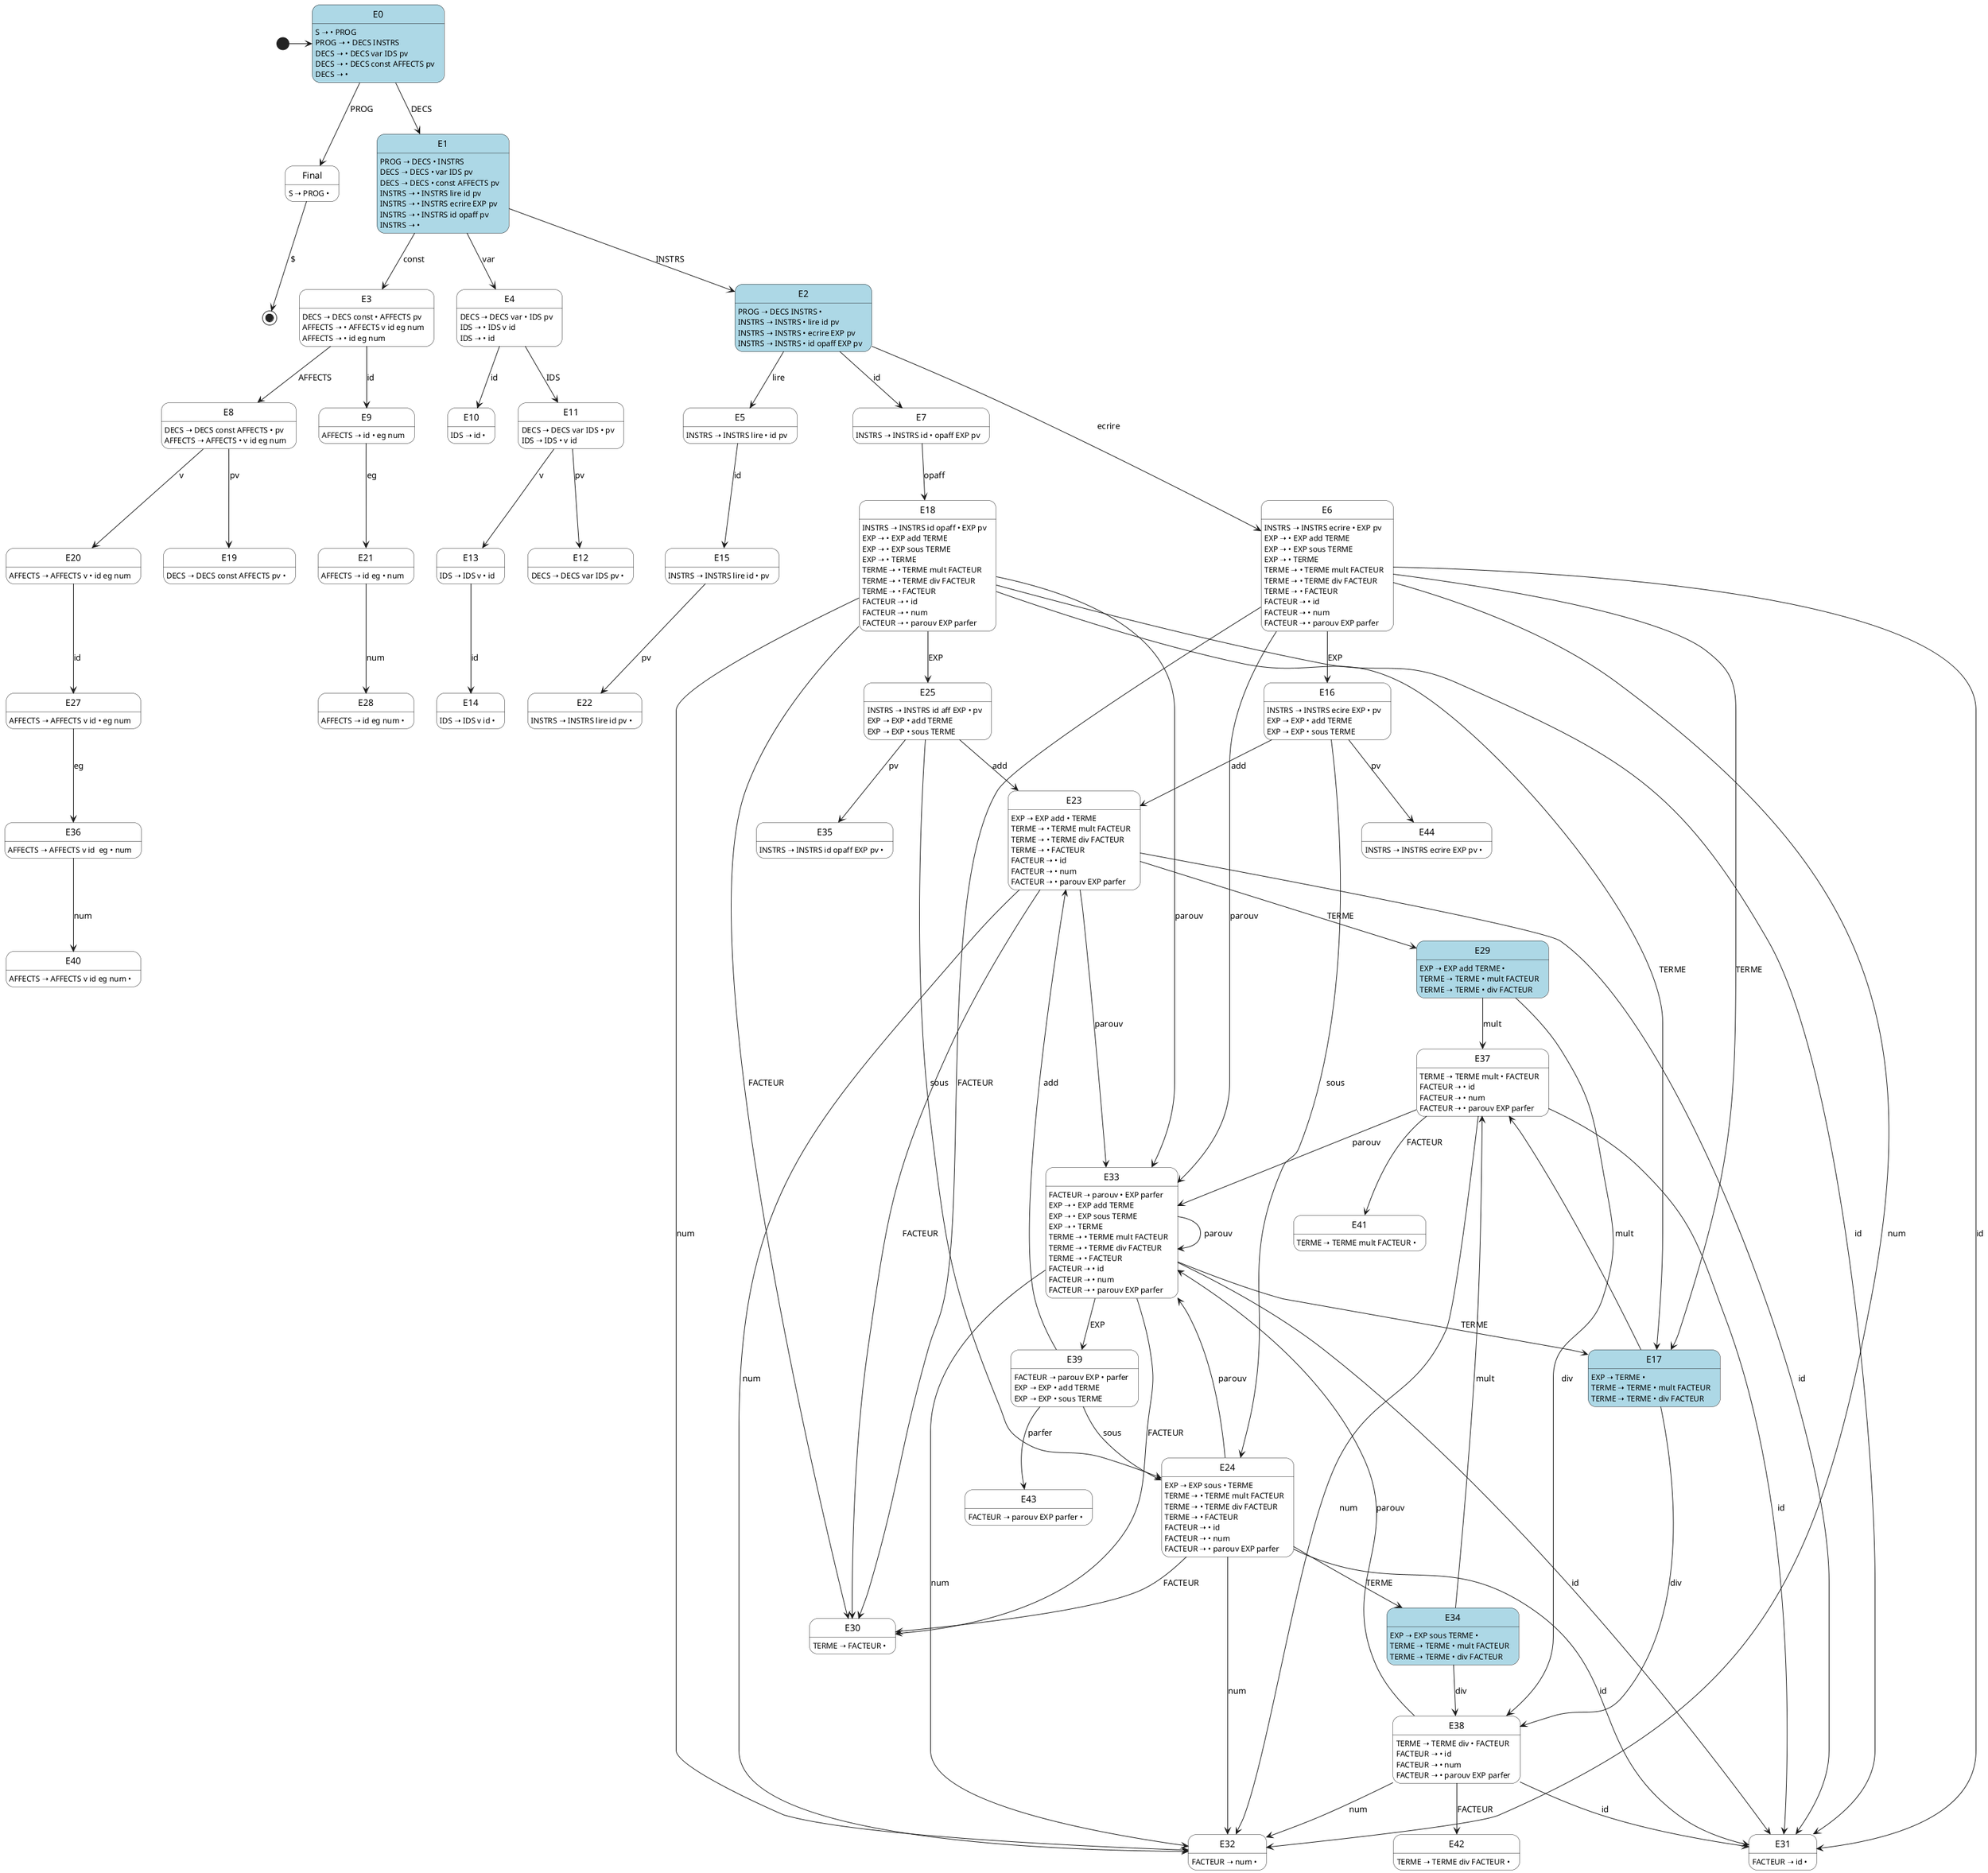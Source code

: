 @startuml
skinparam shadowing false
skinparam monochrome false
skinparam TitleFontSize 20
skinparam sequenceTitleFontSize 20
skinparam sequenceTitleFontStyle plain

skinparam state {
  BackgroundColor white
  BackgroundColor<<Warning>> lightblue
}

!define __ ➝
!define O •
!define DECS DECS
!define T TERME
!define F FACTEUR
state Final : S __ PROG O

state E0 : S __ O PROG
state E0 : PROG __ O DECS INSTRS
state E0 : DECS __ O DECS var IDS pv
state E0 : DECS __ O DECS const AFFECTS pv
state E0 : DECS __ O

state E1 : PROG __ DECS O INSTRS
state E1 : DECS __ DECS O var IDS pv
state E1 : DECS __ DECS O const AFFECTS pv
state E1 : INSTRS __ O INSTRS lire id pv
state E1 : INSTRS __ O INSTRS ecrire EXP pv
state E1 : INSTRS __ O INSTRS id opaff pv
state E1 : INSTRS __ O


state E2 : PROG __ DECS INSTRS O
state E2 : INSTRS __ INSTRS O lire id pv
state E2 : INSTRS __ INSTRS O ecrire EXP pv
state E2 : INSTRS __ INSTRS O id opaff EXP pv

state E3 : DECS __ DECS const O AFFECTS pv
state E3 : AFFECTS __ O AFFECTS v id eg num
state E3 : AFFECTS __ O id eg num

state E4 : DECS __ DECS var O IDS pv
state E4 : IDS __ O IDS v id
state E4 : IDS __ O id


state E5 : INSTRS __ INSTRS lire O id pv

state E6 : INSTRS __ INSTRS ecrire O EXP pv
state E6 : EXP __ O EXP add T
state E6 : EXP __ O EXP sous T
state E6 : EXP __ O T
state E6 : T __ O T mult F
state E6 : T __ O T div F
state E6 : T __ O F
state E6 : F __ O id
state E6 : F __ O num
state E6 : F __ O parouv EXP parfer


state E7 : INSTRS __ INSTRS id O opaff EXP pv

state E8 : DECS __ DECS const AFFECTS O pv
state E8 : AFFECTS __ AFFECTS O v id eg num

state E9 : AFFECTS __ id O eg num

state E10 : IDS __ id O

state E11 : DECS __ DECS var IDS O pv
state E11 : IDS __ IDS O v id

state E12 : DECS __ DECS var IDS pv O

state E13 : IDS __ IDS v O id

state E14 : IDS __ IDS v id O

state E15 : INSTRS __ INSTRS lire id O pv

state E16 : INSTRS __ INSTRS ecire EXP O pv
state E16 : EXP __ EXP O add T
state E16 : EXP __ EXP O sous T

state E17 : EXP __ T O
state E17 : T __ T O mult F
state E17 : T __ T O div F

state E18 : INSTRS __ INSTRS id opaff O EXP pv
state E18 : EXP __ O EXP add T
state E18 : EXP __ O EXP sous T
state E18 : EXP __ O T
state E18 : T __ O T mult F
state E18 : T __ O T div F
state E18 : T __ O F
state E18 : F __ O id
state E18 : F __ O num
state E18 : F __ O parouv EXP parfer

state E19 :  DECS __ DECS const AFFECTS pv O

state E20 : AFFECTS __ AFFECTS v O id eg num

state E21 : AFFECTS __ id eg O num

state E22 : INSTRS __ INSTRS lire id pv O

state E23 : EXP __ EXP add O T
state E23 : T __ O T mult F
state E23 : T __ O T div F
state E23 : T __ O F
state E23 : F __ O id
state E23 : F __ O num
state E23 : F __ O parouv EXP parfer

state E24 : EXP __ EXP sous O T
state E24 : T __ O T mult F
state E24 : T __ O T div F
state E24 : T __ O F
state E24 : F __ O id
state E24 : F __ O num
state E24 : F __ O parouv EXP parfer

state E25 : INSTRS __ INSTRS id aff EXP O pv
state E25 : EXP __ EXP O add T
state E25 : EXP __ EXP O sous T

state E27 : AFFECTS __ AFFECTS v id O eg num

state E28 : AFFECTS __ id eg num O

state E29 : EXP __ EXP add T O
state E29 : T __ T O mult F
state E29 : T __ T O div F

state E30 : T __ F O

state E31 : F __ id O

state E32 : F __ num O


state E33 : F __ parouv O EXP parfer
state E33 : EXP __ O EXP add T
state E33 : EXP __ O EXP sous T
state E33 : EXP __ O T
state E33 : T __ O T mult F
state E33 : T __ O T div F
state E33 : T __ O F
state E33 : F __ O id
state E33 : F __ O num
state E33 : F __ O parouv EXP parfer

state E34 : EXP __ EXP sous T O
state E34 : T __ T O mult F
state E34 : T __ T O div F

state E35 : INSTRS __ INSTRS id opaff EXP pv O

state E36 : AFFECTS __ AFFECTS v id  eg O num

state E37 : T __ T mult O F
state E37 : F __ O id
state E37 : F __ O num
state E37 : F __ O parouv EXP parfer

state E38 : T __ T div O F
state E38 : F __ O id
state E38 : F __ O num
state E38 : F __ O parouv EXP parfer

state E39 : F __ parouv EXP O parfer
state E39 : EXP __ EXP O add T
state E39 : EXP __ EXP O sous T

state E40 : AFFECTS __ AFFECTS v id eg num O

state E41 : T __ T mult F O

state E42 : T __ T div F O

state E43 : F __ parouv EXP parfer O

state E44 : INSTRS __ INSTRS ecrire EXP pv O


[*] -> E0
E0 --> E1 : DECS
E0 --> Final : PROG

E1 --> E2 : INSTRS
E1 --> E3 : const
E1 --> E4 : var

E2 --> E5 : lire
E2 --> E6 : ecrire
E2 --> E7 : id

E3 --> E8 : AFFECTS
E3 --> E9 : id

E4 --> E10 : id
E4 --> E11 : IDS

E5 --> E15 : id

E6 --> E16 : EXP
E6 --> E17 : T
E6 --> E30 : F
E6 --> E31 : id
E6 --> E32 : num
E6 --> E33 : parouv

E7 --> E18  : opaff

E8 --> E19 : pv
E8 --> E20 : v

E9 --> E21 : eg

E11 --> E12 : pv
E11 --> E13 : v

E13 --> E14 : id

E15 --> E22 : pv

E16 --> E23 : add
E16 --> E24 : sous
E16 --> E44 : pv

E17 --> E37 : mult
E17 --> E38 : div

E18 --> E17 : T
E18 --> E25 : EXP
E18 --> E30 : F
E18 --> E31 : id
E18 --> E32 : num
E18 --> E33 : parouv

E20 --> E27 : id

E21 --> E28 : num

E23 --> E29 : T
E23 --> E30 : F
E23 --> E31 : id
E23 --> E32 : num
E23 --> E33 : parouv

E24 --> E30 : F
E24 --> E31 : id
E24 --> E32 : num
E24 --> E33 : parouv
E24 --> E34 : T

E25 --> E23 : add
E25 --> E24 : sous
E25 --> E35 : pv

E27 --> E36 : eg

E29 --> E37 : mult
E29 --> E38 : div

E33 --> E33 : parouv
E33 --> E39 : EXP
E33 --> E30 : F
E33 --> E31 : id
E33 --> E32 : num
E33 --> E17 : T


E34 --> E37 : mult
E34 --> E38 : div

E36 --> E40 : num

E37 --> E31 : id
E37 --> E32 : num
E37 --> E33 : parouv
E37 --> E41 : F

E38 --> E31 : id
E38 --> E32 : num
E38 --> E33 : parouv
E38 --> E42 : F

E39 --> E23 : add
E39 --> E24 : sous
E39 --> E43 : parfer

Final --> [*] : $

state E29 <<Warning>>
state E34 <<warning>>
state E0 <<warning>>
state E1 <<warning>>
state E2 <<warning>>
state E17 <<warning>>

@enduml
